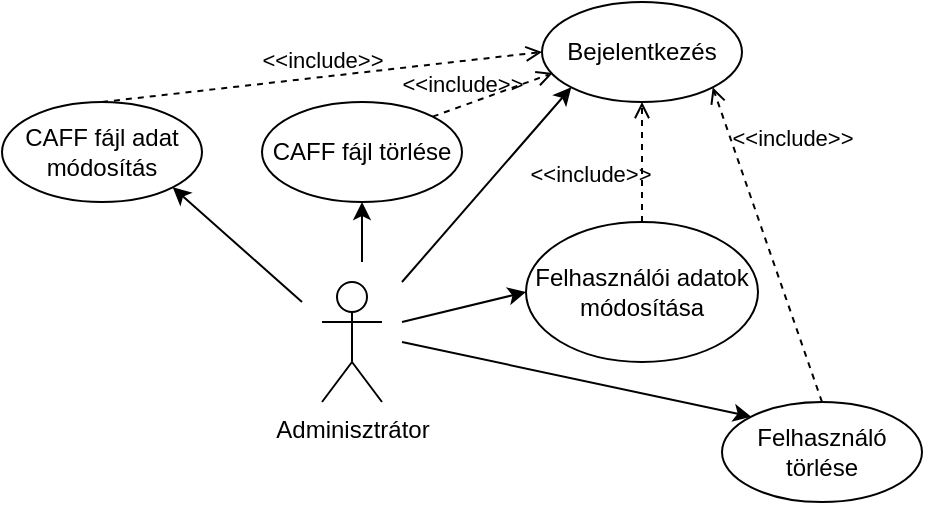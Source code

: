 <mxfile version="13.1.3" type="device"><diagram id="XGqscD9V3Xpy-Y4avy2a" name="Page-1"><mxGraphModel dx="716" dy="366" grid="1" gridSize="10" guides="1" tooltips="1" connect="1" arrows="1" fold="1" page="1" pageScale="1" pageWidth="827" pageHeight="1169" math="0" shadow="0"><root><mxCell id="0"/><mxCell id="1" parent="0"/><mxCell id="vH_wFQ1katMT3BsEXHij-1" value="Adminisztrátor" style="shape=umlActor;verticalLabelPosition=bottom;labelBackgroundColor=#ffffff;verticalAlign=top;html=1;outlineConnect=0;" vertex="1" parent="1"><mxGeometry x="210" y="210" width="30" height="60" as="geometry"/></mxCell><mxCell id="vH_wFQ1katMT3BsEXHij-2" value="Bejelentkezés" style="ellipse;whiteSpace=wrap;html=1;" vertex="1" parent="1"><mxGeometry x="320" y="70" width="100" height="50" as="geometry"/></mxCell><mxCell id="vH_wFQ1katMT3BsEXHij-6" value="CAFF fájl adat módosítás" style="ellipse;whiteSpace=wrap;html=1;" vertex="1" parent="1"><mxGeometry x="50" y="120" width="100" height="50" as="geometry"/></mxCell><mxCell id="vH_wFQ1katMT3BsEXHij-7" value="CAFF fájl törlése" style="ellipse;whiteSpace=wrap;html=1;" vertex="1" parent="1"><mxGeometry x="180" y="120" width="100" height="50" as="geometry"/></mxCell><mxCell id="vH_wFQ1katMT3BsEXHij-8" value="Felhasználó törlése" style="ellipse;whiteSpace=wrap;html=1;" vertex="1" parent="1"><mxGeometry x="410" y="270" width="100" height="50" as="geometry"/></mxCell><mxCell id="vH_wFQ1katMT3BsEXHij-9" value="Felhasználói adatok módosítása" style="ellipse;whiteSpace=wrap;html=1;" vertex="1" parent="1"><mxGeometry x="312" y="180" width="116" height="70" as="geometry"/></mxCell><mxCell id="vH_wFQ1katMT3BsEXHij-11" value="" style="endArrow=classic;html=1;entryX=1;entryY=1;entryDx=0;entryDy=0;" edge="1" parent="1" target="vH_wFQ1katMT3BsEXHij-6"><mxGeometry width="50" height="50" relative="1" as="geometry"><mxPoint x="200" y="220" as="sourcePoint"/><mxPoint x="170" y="280" as="targetPoint"/></mxGeometry></mxCell><mxCell id="vH_wFQ1katMT3BsEXHij-12" value="" style="endArrow=classic;html=1;entryX=0.5;entryY=1;entryDx=0;entryDy=0;" edge="1" parent="1" target="vH_wFQ1katMT3BsEXHij-7"><mxGeometry width="50" height="50" relative="1" as="geometry"><mxPoint x="230" y="200" as="sourcePoint"/><mxPoint x="330" y="180" as="targetPoint"/></mxGeometry></mxCell><mxCell id="vH_wFQ1katMT3BsEXHij-13" value="" style="endArrow=classic;html=1;entryX=0;entryY=0;entryDx=0;entryDy=0;" edge="1" parent="1" target="vH_wFQ1katMT3BsEXHij-8"><mxGeometry width="50" height="50" relative="1" as="geometry"><mxPoint x="250" y="240" as="sourcePoint"/><mxPoint x="280" y="300" as="targetPoint"/></mxGeometry></mxCell><mxCell id="vH_wFQ1katMT3BsEXHij-14" value="" style="endArrow=classic;html=1;entryX=0;entryY=0.5;entryDx=0;entryDy=0;" edge="1" parent="1" target="vH_wFQ1katMT3BsEXHij-9"><mxGeometry width="50" height="50" relative="1" as="geometry"><mxPoint x="250" y="230" as="sourcePoint"/><mxPoint x="330" y="170" as="targetPoint"/></mxGeometry></mxCell><mxCell id="vH_wFQ1katMT3BsEXHij-15" value="" style="endArrow=classic;html=1;entryX=0;entryY=1;entryDx=0;entryDy=0;" edge="1" parent="1" target="vH_wFQ1katMT3BsEXHij-2"><mxGeometry width="50" height="50" relative="1" as="geometry"><mxPoint x="250" y="210" as="sourcePoint"/><mxPoint x="460" y="130" as="targetPoint"/></mxGeometry></mxCell><mxCell id="vH_wFQ1katMT3BsEXHij-16" value="&amp;lt;&amp;lt;include&amp;gt;&amp;gt;" style="edgeStyle=none;html=1;endArrow=open;verticalAlign=bottom;dashed=1;labelBackgroundColor=none;exitX=0.5;exitY=0;exitDx=0;exitDy=0;entryX=0;entryY=0.5;entryDx=0;entryDy=0;" edge="1" parent="1" source="vH_wFQ1katMT3BsEXHij-6" target="vH_wFQ1katMT3BsEXHij-2"><mxGeometry width="160" relative="1" as="geometry"><mxPoint x="120" y="94.71" as="sourcePoint"/><mxPoint x="280" y="94.71" as="targetPoint"/></mxGeometry></mxCell><mxCell id="vH_wFQ1katMT3BsEXHij-18" value="&amp;lt;&amp;lt;include&amp;gt;&amp;gt;" style="edgeStyle=none;html=1;endArrow=open;verticalAlign=bottom;dashed=1;labelBackgroundColor=none;exitX=1;exitY=0;exitDx=0;exitDy=0;entryX=0.054;entryY=0.711;entryDx=0;entryDy=0;entryPerimeter=0;" edge="1" parent="1" source="vH_wFQ1katMT3BsEXHij-7" target="vH_wFQ1katMT3BsEXHij-2"><mxGeometry x="-0.494" y="2" width="160" relative="1" as="geometry"><mxPoint x="110" y="130" as="sourcePoint"/><mxPoint x="330.0" y="105" as="targetPoint"/><mxPoint as="offset"/></mxGeometry></mxCell><mxCell id="vH_wFQ1katMT3BsEXHij-19" value="&amp;lt;&amp;lt;include&amp;gt;&amp;gt;" style="edgeStyle=none;html=1;endArrow=open;verticalAlign=bottom;dashed=1;labelBackgroundColor=none;exitX=0.5;exitY=0;exitDx=0;exitDy=0;entryX=0.5;entryY=1;entryDx=0;entryDy=0;" edge="1" parent="1" source="vH_wFQ1katMT3BsEXHij-9" target="vH_wFQ1katMT3BsEXHij-2"><mxGeometry x="-0.491" y="26" width="160" relative="1" as="geometry"><mxPoint x="120" y="140" as="sourcePoint"/><mxPoint x="340.0" y="115" as="targetPoint"/><mxPoint as="offset"/></mxGeometry></mxCell><mxCell id="vH_wFQ1katMT3BsEXHij-20" value="&amp;lt;&amp;lt;include&amp;gt;&amp;gt;" style="edgeStyle=none;html=1;endArrow=open;verticalAlign=bottom;dashed=1;labelBackgroundColor=none;exitX=0.5;exitY=0;exitDx=0;exitDy=0;entryX=1;entryY=1;entryDx=0;entryDy=0;" edge="1" parent="1" source="vH_wFQ1katMT3BsEXHij-8" target="vH_wFQ1katMT3BsEXHij-2"><mxGeometry x="0.455" y="-26" width="160" relative="1" as="geometry"><mxPoint x="130" y="150" as="sourcePoint"/><mxPoint x="350.0" y="125" as="targetPoint"/><mxPoint as="offset"/></mxGeometry></mxCell></root></mxGraphModel></diagram></mxfile>